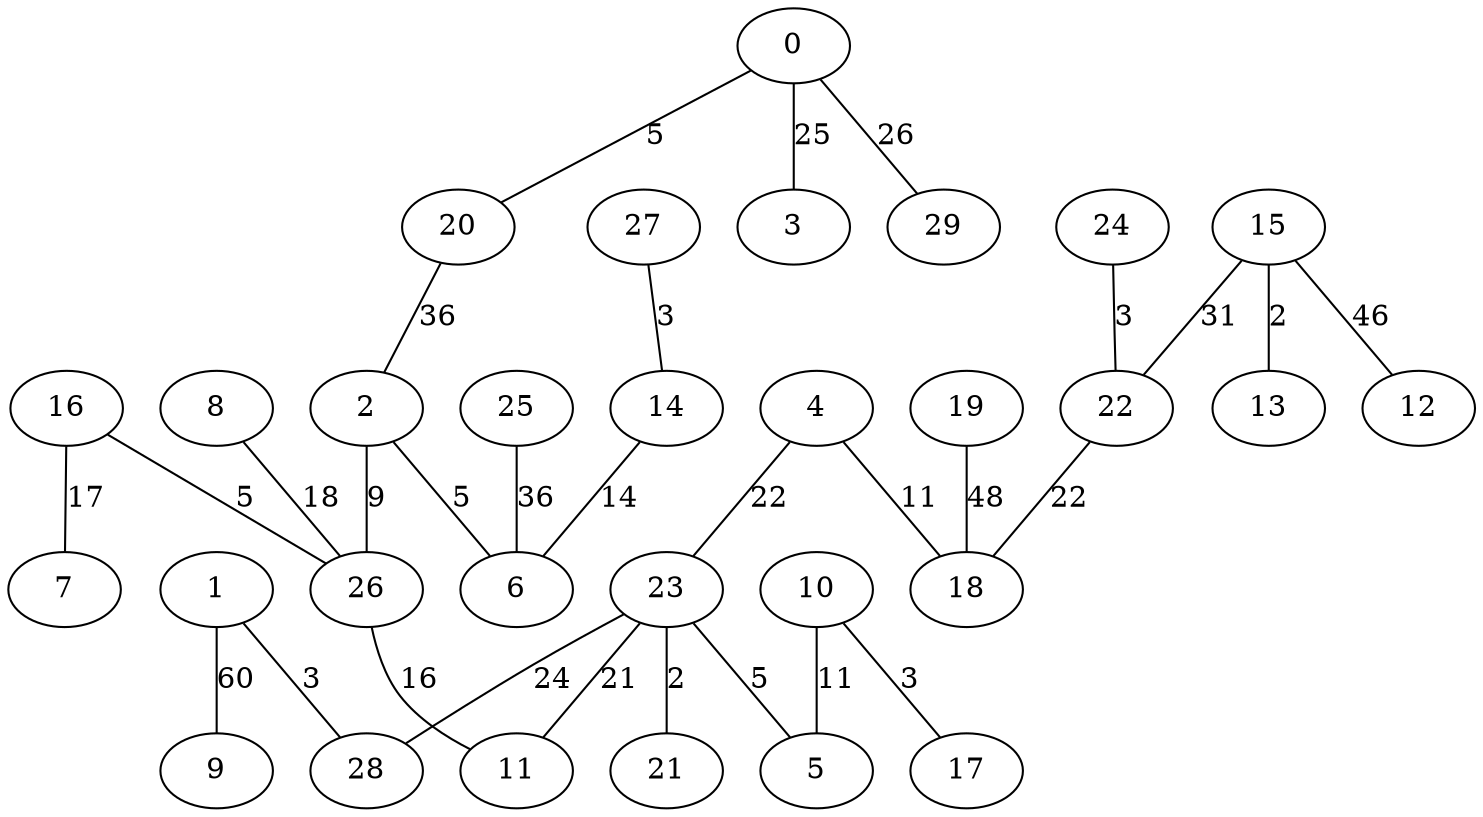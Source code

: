 graph {
  23 -- 21 [label="2"];
  15 -- 13 [label="2"];
  10 -- 17 [label="3"];
  1 -- 28 [label="3"];
  27 -- 14 [label="3"];
  24 -- 22 [label="3"];
  0 -- 20 [label="5"];
  16 -- 26 [label="5"];
  23 -- 5 [label="5"];
  2 -- 6 [label="5"];
  2 -- 26 [label="9"];
  10 -- 5 [label="11"];
  4 -- 18 [label="11"];
  14 -- 6 [label="14"];
  26 -- 11 [label="16"];
  16 -- 7 [label="17"];
  8 -- 26 [label="18"];
  23 -- 11 [label="21"];
  4 -- 23 [label="22"];
  22 -- 18 [label="22"];
  23 -- 28 [label="24"];
  0 -- 3 [label="25"];
  0 -- 29 [label="26"];
  15 -- 22 [label="31"];
  20 -- 2 [label="36"];
  25 -- 6 [label="36"];
  15 -- 12 [label="46"];
  19 -- 18 [label="48"];
  1 -- 9 [label="60"];
}